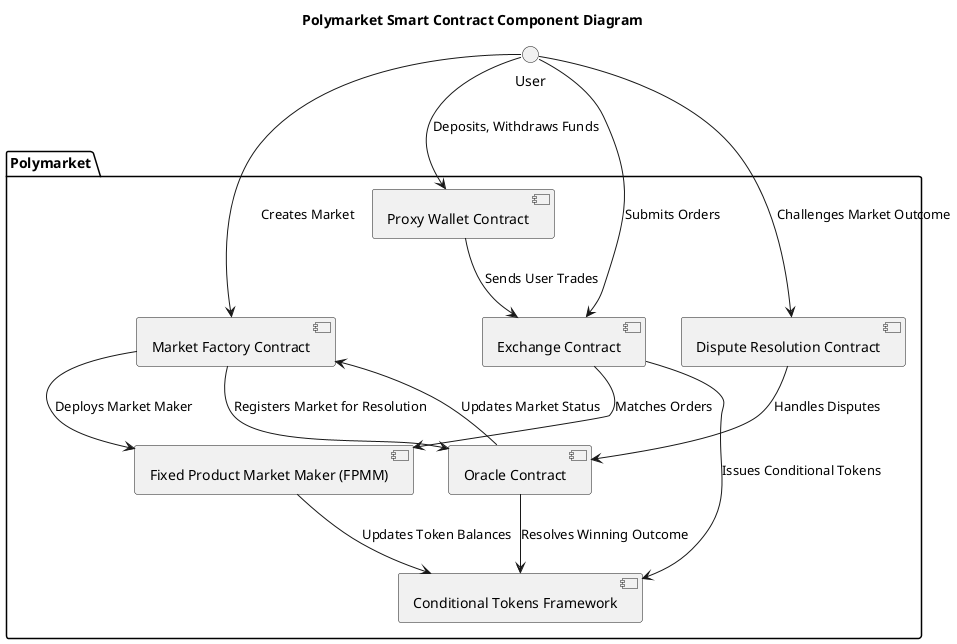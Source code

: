 @startuml
title Polymarket Smart Contract Component Diagram

package "Polymarket" {

  component "Market Factory Contract" as Factory
  component "Fixed Product Market Maker (FPMM)" as FPMM
  component "Exchange Contract" as Exchange
  component "Conditional Tokens Framework" as CTF
  component "Proxy Wallet Contract" as Proxy
  component "Oracle Contract" as Oracle
  component "Dispute Resolution Contract" as Dispute
}

User --> Proxy : Deposits, Withdraws Funds
User --> Exchange : Submits Orders
User --> Factory : Creates Market
User --> Dispute : Challenges Market Outcome

Proxy --> Exchange : Sends User Trades
Exchange --> FPMM : Matches Orders
Exchange --> CTF : Issues Conditional Tokens
Factory --> FPMM : Deploys Market Maker
Factory --> Oracle : Registers Market for Resolution
FPMM --> CTF : Updates Token Balances
Oracle --> CTF : Resolves Winning Outcome
Dispute --> Oracle : Handles Disputes
Oracle --> Factory : Updates Market Status

@enduml
